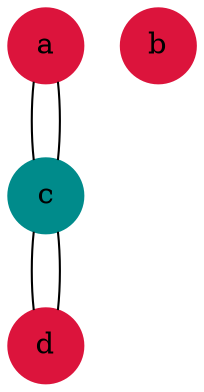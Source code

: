 graph G {
a [shape=circle, style=filled, color= crimson];
a -- c;
b [shape=circle, style=filled, color= crimson];
c [shape=circle, style=filled, color= cyan4];
c -- d;
c -- a;
d [shape=circle, style=filled, color= crimson];
d -- c;
}
